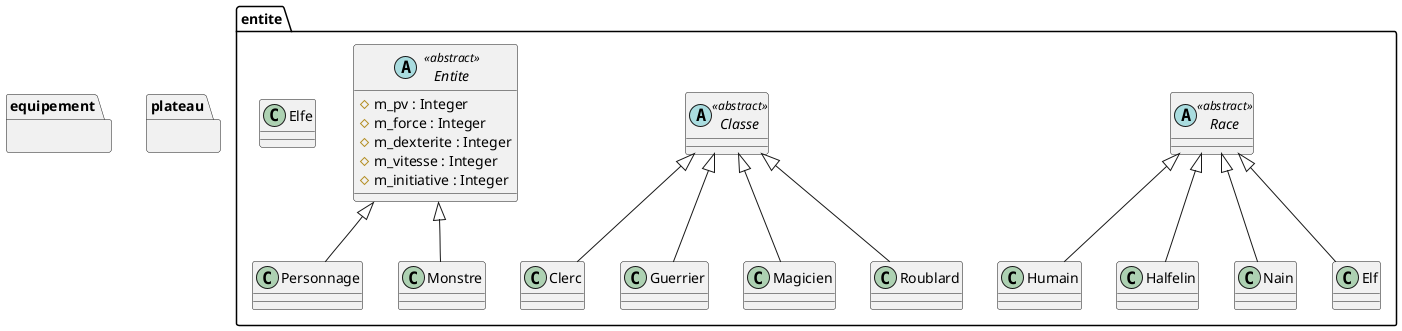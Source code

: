@startuml
'https://plantuml.com/class-diagram

package "entite"
{
/'Définitions des classes'/
abstract Entite<<abstract>>
{
#m_pv : Integer
#m_force : Integer
#m_dexterite : Integer
#m_vitesse : Integer
#m_initiative : Integer
}
class Personnage
class Monstre

abstract Classe<<abstract>>
class Clerc
class Guerrier
class Magicien
class Roublard

abstract Race<<abstract>>
class Elfe
class Humain
class Halfelin
class Nain
/'Définitions des relations'/
Personnage -up-|> Entite
Monstre -up-|> Entite

Clerc -up-|> Classe
Guerrier -up-|> Classe
Magicien -up-|> Classe
Roublard -up-|> Classe

Elf -up-|> Race
Humain -up-|> Race
Halfelin -up-|> Race
Nain -up-|> Race

}
package "equipement"
{

}
package "plateau"
{

}

@enduml